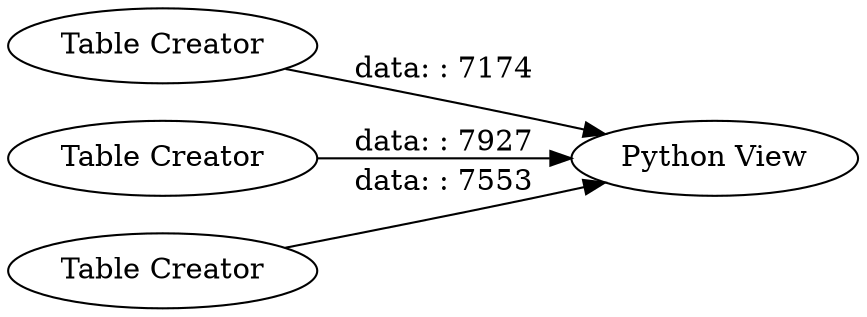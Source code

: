 digraph {
	"3646108762221328122_2" [label="Table Creator"]
	"3646108762221328122_4" [label="Table Creator"]
	"3646108762221328122_1" [label="Python View"]
	"3646108762221328122_3" [label="Table Creator"]
	"3646108762221328122_2" -> "3646108762221328122_1" [label="data: : 7174"]
	"3646108762221328122_4" -> "3646108762221328122_1" [label="data: : 7927"]
	"3646108762221328122_3" -> "3646108762221328122_1" [label="data: : 7553"]
	rankdir=LR
}
